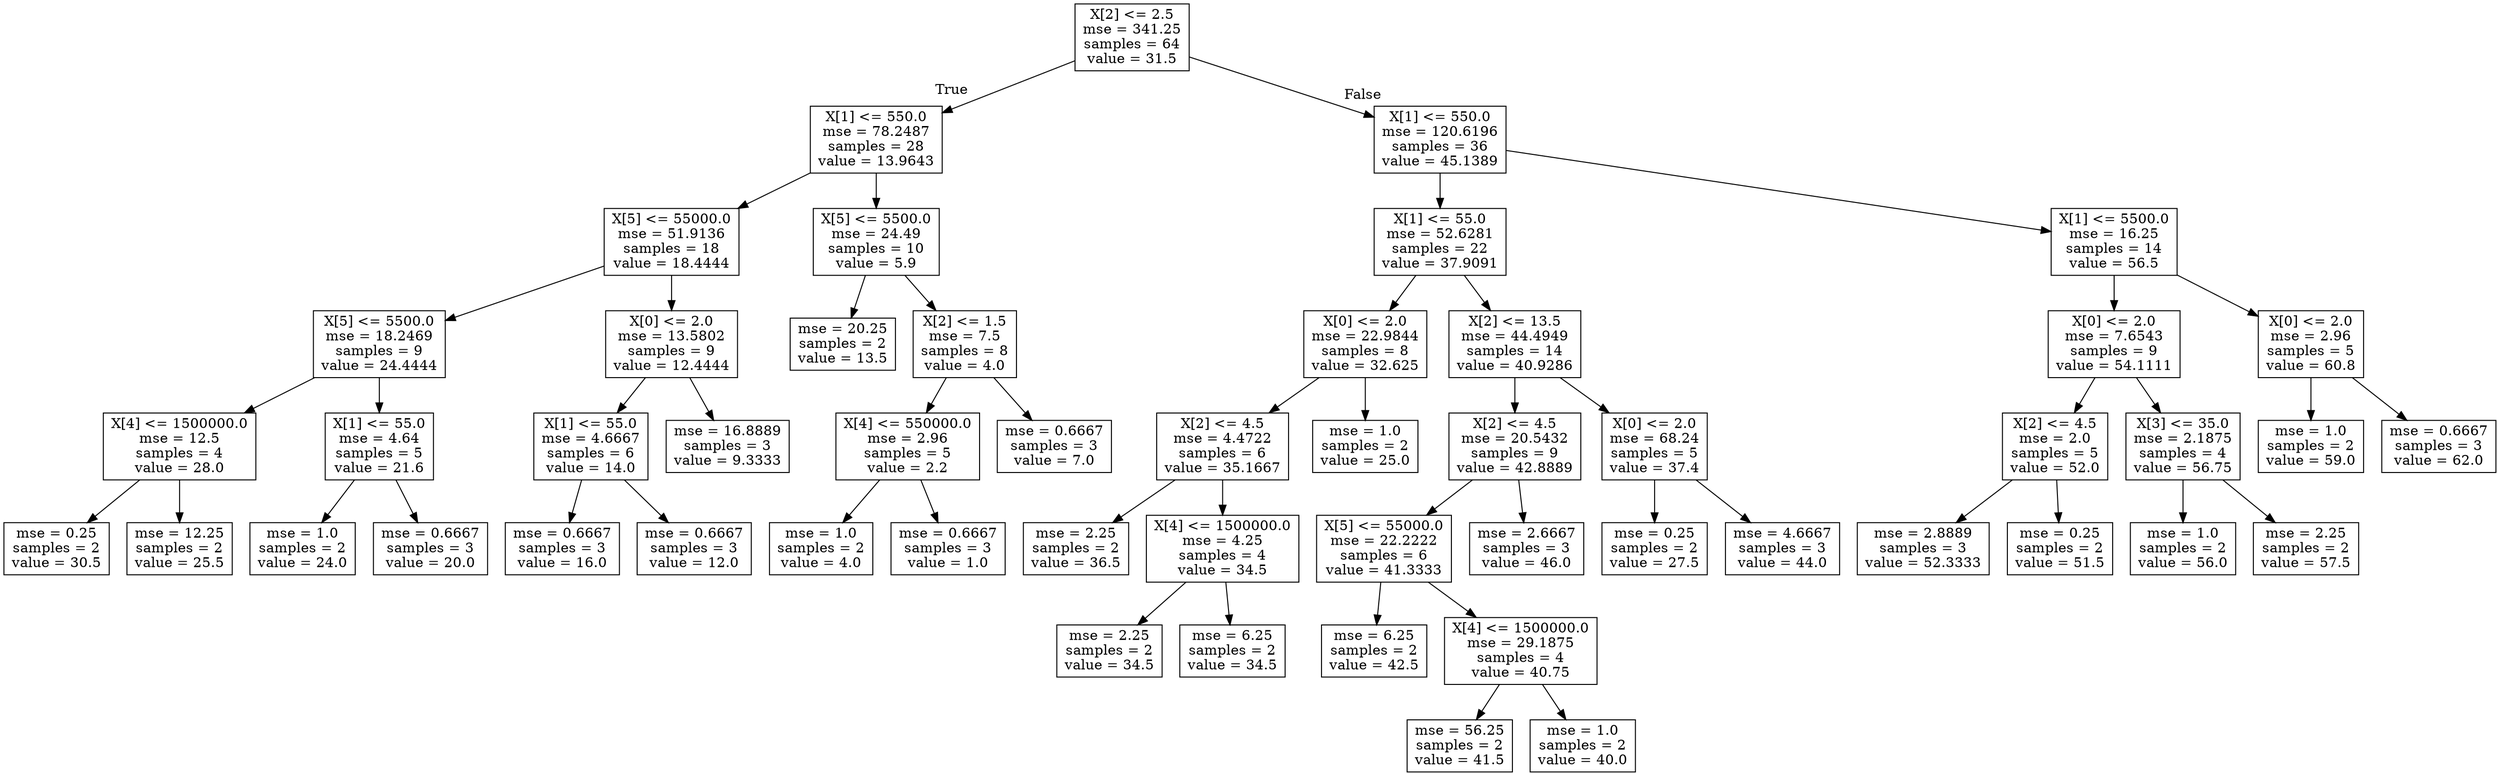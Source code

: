 digraph Tree {
node [shape=box] ;
0 [label="X[2] <= 2.5\nmse = 341.25\nsamples = 64\nvalue = 31.5"] ;
1 [label="X[1] <= 550.0\nmse = 78.2487\nsamples = 28\nvalue = 13.9643"] ;
0 -> 1 [labeldistance=2.5, labelangle=45, headlabel="True"] ;
2 [label="X[5] <= 55000.0\nmse = 51.9136\nsamples = 18\nvalue = 18.4444"] ;
1 -> 2 ;
3 [label="X[5] <= 5500.0\nmse = 18.2469\nsamples = 9\nvalue = 24.4444"] ;
2 -> 3 ;
4 [label="X[4] <= 1500000.0\nmse = 12.5\nsamples = 4\nvalue = 28.0"] ;
3 -> 4 ;
5 [label="mse = 0.25\nsamples = 2\nvalue = 30.5"] ;
4 -> 5 ;
6 [label="mse = 12.25\nsamples = 2\nvalue = 25.5"] ;
4 -> 6 ;
7 [label="X[1] <= 55.0\nmse = 4.64\nsamples = 5\nvalue = 21.6"] ;
3 -> 7 ;
8 [label="mse = 1.0\nsamples = 2\nvalue = 24.0"] ;
7 -> 8 ;
9 [label="mse = 0.6667\nsamples = 3\nvalue = 20.0"] ;
7 -> 9 ;
10 [label="X[0] <= 2.0\nmse = 13.5802\nsamples = 9\nvalue = 12.4444"] ;
2 -> 10 ;
11 [label="X[1] <= 55.0\nmse = 4.6667\nsamples = 6\nvalue = 14.0"] ;
10 -> 11 ;
12 [label="mse = 0.6667\nsamples = 3\nvalue = 16.0"] ;
11 -> 12 ;
13 [label="mse = 0.6667\nsamples = 3\nvalue = 12.0"] ;
11 -> 13 ;
14 [label="mse = 16.8889\nsamples = 3\nvalue = 9.3333"] ;
10 -> 14 ;
15 [label="X[5] <= 5500.0\nmse = 24.49\nsamples = 10\nvalue = 5.9"] ;
1 -> 15 ;
16 [label="mse = 20.25\nsamples = 2\nvalue = 13.5"] ;
15 -> 16 ;
17 [label="X[2] <= 1.5\nmse = 7.5\nsamples = 8\nvalue = 4.0"] ;
15 -> 17 ;
18 [label="X[4] <= 550000.0\nmse = 2.96\nsamples = 5\nvalue = 2.2"] ;
17 -> 18 ;
19 [label="mse = 1.0\nsamples = 2\nvalue = 4.0"] ;
18 -> 19 ;
20 [label="mse = 0.6667\nsamples = 3\nvalue = 1.0"] ;
18 -> 20 ;
21 [label="mse = 0.6667\nsamples = 3\nvalue = 7.0"] ;
17 -> 21 ;
22 [label="X[1] <= 550.0\nmse = 120.6196\nsamples = 36\nvalue = 45.1389"] ;
0 -> 22 [labeldistance=2.5, labelangle=-45, headlabel="False"] ;
23 [label="X[1] <= 55.0\nmse = 52.6281\nsamples = 22\nvalue = 37.9091"] ;
22 -> 23 ;
24 [label="X[0] <= 2.0\nmse = 22.9844\nsamples = 8\nvalue = 32.625"] ;
23 -> 24 ;
25 [label="X[2] <= 4.5\nmse = 4.4722\nsamples = 6\nvalue = 35.1667"] ;
24 -> 25 ;
26 [label="mse = 2.25\nsamples = 2\nvalue = 36.5"] ;
25 -> 26 ;
27 [label="X[4] <= 1500000.0\nmse = 4.25\nsamples = 4\nvalue = 34.5"] ;
25 -> 27 ;
28 [label="mse = 2.25\nsamples = 2\nvalue = 34.5"] ;
27 -> 28 ;
29 [label="mse = 6.25\nsamples = 2\nvalue = 34.5"] ;
27 -> 29 ;
30 [label="mse = 1.0\nsamples = 2\nvalue = 25.0"] ;
24 -> 30 ;
31 [label="X[2] <= 13.5\nmse = 44.4949\nsamples = 14\nvalue = 40.9286"] ;
23 -> 31 ;
32 [label="X[2] <= 4.5\nmse = 20.5432\nsamples = 9\nvalue = 42.8889"] ;
31 -> 32 ;
33 [label="X[5] <= 55000.0\nmse = 22.2222\nsamples = 6\nvalue = 41.3333"] ;
32 -> 33 ;
34 [label="mse = 6.25\nsamples = 2\nvalue = 42.5"] ;
33 -> 34 ;
35 [label="X[4] <= 1500000.0\nmse = 29.1875\nsamples = 4\nvalue = 40.75"] ;
33 -> 35 ;
36 [label="mse = 56.25\nsamples = 2\nvalue = 41.5"] ;
35 -> 36 ;
37 [label="mse = 1.0\nsamples = 2\nvalue = 40.0"] ;
35 -> 37 ;
38 [label="mse = 2.6667\nsamples = 3\nvalue = 46.0"] ;
32 -> 38 ;
39 [label="X[0] <= 2.0\nmse = 68.24\nsamples = 5\nvalue = 37.4"] ;
31 -> 39 ;
40 [label="mse = 0.25\nsamples = 2\nvalue = 27.5"] ;
39 -> 40 ;
41 [label="mse = 4.6667\nsamples = 3\nvalue = 44.0"] ;
39 -> 41 ;
42 [label="X[1] <= 5500.0\nmse = 16.25\nsamples = 14\nvalue = 56.5"] ;
22 -> 42 ;
43 [label="X[0] <= 2.0\nmse = 7.6543\nsamples = 9\nvalue = 54.1111"] ;
42 -> 43 ;
44 [label="X[2] <= 4.5\nmse = 2.0\nsamples = 5\nvalue = 52.0"] ;
43 -> 44 ;
45 [label="mse = 2.8889\nsamples = 3\nvalue = 52.3333"] ;
44 -> 45 ;
46 [label="mse = 0.25\nsamples = 2\nvalue = 51.5"] ;
44 -> 46 ;
47 [label="X[3] <= 35.0\nmse = 2.1875\nsamples = 4\nvalue = 56.75"] ;
43 -> 47 ;
48 [label="mse = 1.0\nsamples = 2\nvalue = 56.0"] ;
47 -> 48 ;
49 [label="mse = 2.25\nsamples = 2\nvalue = 57.5"] ;
47 -> 49 ;
50 [label="X[0] <= 2.0\nmse = 2.96\nsamples = 5\nvalue = 60.8"] ;
42 -> 50 ;
51 [label="mse = 1.0\nsamples = 2\nvalue = 59.0"] ;
50 -> 51 ;
52 [label="mse = 0.6667\nsamples = 3\nvalue = 62.0"] ;
50 -> 52 ;
}